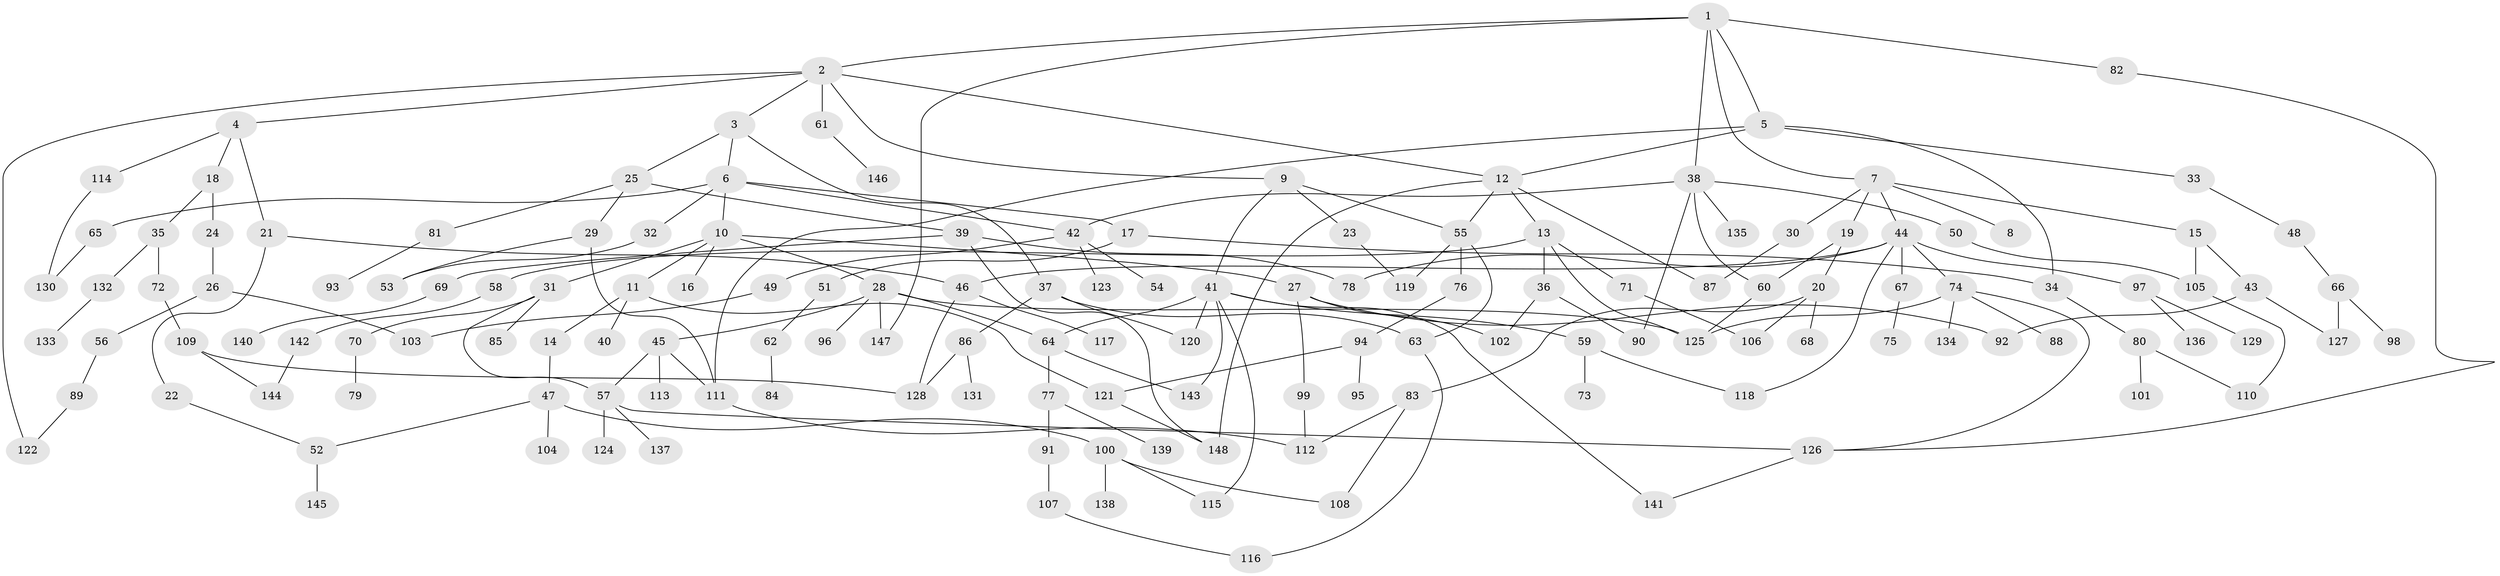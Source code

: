 // Generated by graph-tools (version 1.1) at 2025/01/03/09/25 03:01:07]
// undirected, 148 vertices, 194 edges
graph export_dot {
graph [start="1"]
  node [color=gray90,style=filled];
  1;
  2;
  3;
  4;
  5;
  6;
  7;
  8;
  9;
  10;
  11;
  12;
  13;
  14;
  15;
  16;
  17;
  18;
  19;
  20;
  21;
  22;
  23;
  24;
  25;
  26;
  27;
  28;
  29;
  30;
  31;
  32;
  33;
  34;
  35;
  36;
  37;
  38;
  39;
  40;
  41;
  42;
  43;
  44;
  45;
  46;
  47;
  48;
  49;
  50;
  51;
  52;
  53;
  54;
  55;
  56;
  57;
  58;
  59;
  60;
  61;
  62;
  63;
  64;
  65;
  66;
  67;
  68;
  69;
  70;
  71;
  72;
  73;
  74;
  75;
  76;
  77;
  78;
  79;
  80;
  81;
  82;
  83;
  84;
  85;
  86;
  87;
  88;
  89;
  90;
  91;
  92;
  93;
  94;
  95;
  96;
  97;
  98;
  99;
  100;
  101;
  102;
  103;
  104;
  105;
  106;
  107;
  108;
  109;
  110;
  111;
  112;
  113;
  114;
  115;
  116;
  117;
  118;
  119;
  120;
  121;
  122;
  123;
  124;
  125;
  126;
  127;
  128;
  129;
  130;
  131;
  132;
  133;
  134;
  135;
  136;
  137;
  138;
  139;
  140;
  141;
  142;
  143;
  144;
  145;
  146;
  147;
  148;
  1 -- 2;
  1 -- 5;
  1 -- 7;
  1 -- 38;
  1 -- 82;
  1 -- 147;
  2 -- 3;
  2 -- 4;
  2 -- 9;
  2 -- 12;
  2 -- 61;
  2 -- 122;
  3 -- 6;
  3 -- 25;
  3 -- 37;
  4 -- 18;
  4 -- 21;
  4 -- 114;
  5 -- 33;
  5 -- 12;
  5 -- 111;
  5 -- 34;
  6 -- 10;
  6 -- 17;
  6 -- 32;
  6 -- 65;
  6 -- 42;
  7 -- 8;
  7 -- 15;
  7 -- 19;
  7 -- 30;
  7 -- 44;
  9 -- 23;
  9 -- 41;
  9 -- 55;
  10 -- 11;
  10 -- 16;
  10 -- 27;
  10 -- 28;
  10 -- 31;
  11 -- 14;
  11 -- 40;
  11 -- 121;
  12 -- 13;
  12 -- 55;
  12 -- 87;
  12 -- 148;
  13 -- 36;
  13 -- 58;
  13 -- 71;
  13 -- 125;
  14 -- 47;
  15 -- 43;
  15 -- 105;
  17 -- 34;
  17 -- 51;
  18 -- 24;
  18 -- 35;
  19 -- 20;
  19 -- 60;
  20 -- 68;
  20 -- 83;
  20 -- 106;
  21 -- 22;
  21 -- 46;
  22 -- 52;
  23 -- 119;
  24 -- 26;
  25 -- 29;
  25 -- 39;
  25 -- 81;
  26 -- 56;
  26 -- 103;
  27 -- 99;
  27 -- 102;
  27 -- 92;
  28 -- 45;
  28 -- 96;
  28 -- 125;
  28 -- 147;
  28 -- 64;
  29 -- 53;
  29 -- 111;
  30 -- 87;
  31 -- 57;
  31 -- 70;
  31 -- 85;
  32 -- 53;
  33 -- 48;
  34 -- 80;
  35 -- 72;
  35 -- 132;
  36 -- 90;
  36 -- 102;
  37 -- 86;
  37 -- 120;
  37 -- 63;
  38 -- 42;
  38 -- 50;
  38 -- 60;
  38 -- 135;
  38 -- 90;
  39 -- 69;
  39 -- 78;
  39 -- 148;
  41 -- 59;
  41 -- 64;
  41 -- 115;
  41 -- 120;
  41 -- 143;
  41 -- 141;
  42 -- 49;
  42 -- 54;
  42 -- 123;
  43 -- 92;
  43 -- 127;
  44 -- 46;
  44 -- 67;
  44 -- 74;
  44 -- 97;
  44 -- 118;
  44 -- 78;
  45 -- 113;
  45 -- 57;
  45 -- 111;
  46 -- 117;
  46 -- 128;
  47 -- 52;
  47 -- 100;
  47 -- 104;
  48 -- 66;
  49 -- 103;
  50 -- 105;
  51 -- 62;
  52 -- 145;
  55 -- 63;
  55 -- 76;
  55 -- 119;
  56 -- 89;
  57 -- 124;
  57 -- 126;
  57 -- 137;
  58 -- 142;
  59 -- 73;
  59 -- 118;
  60 -- 125;
  61 -- 146;
  62 -- 84;
  63 -- 116;
  64 -- 77;
  64 -- 143;
  65 -- 130;
  66 -- 98;
  66 -- 127;
  67 -- 75;
  69 -- 140;
  70 -- 79;
  71 -- 106;
  72 -- 109;
  74 -- 88;
  74 -- 134;
  74 -- 126;
  74 -- 125;
  76 -- 94;
  77 -- 91;
  77 -- 139;
  80 -- 101;
  80 -- 110;
  81 -- 93;
  82 -- 126;
  83 -- 108;
  83 -- 112;
  86 -- 131;
  86 -- 128;
  89 -- 122;
  91 -- 107;
  94 -- 95;
  94 -- 121;
  97 -- 129;
  97 -- 136;
  99 -- 112;
  100 -- 138;
  100 -- 115;
  100 -- 108;
  105 -- 110;
  107 -- 116;
  109 -- 128;
  109 -- 144;
  111 -- 112;
  114 -- 130;
  121 -- 148;
  126 -- 141;
  132 -- 133;
  142 -- 144;
}
